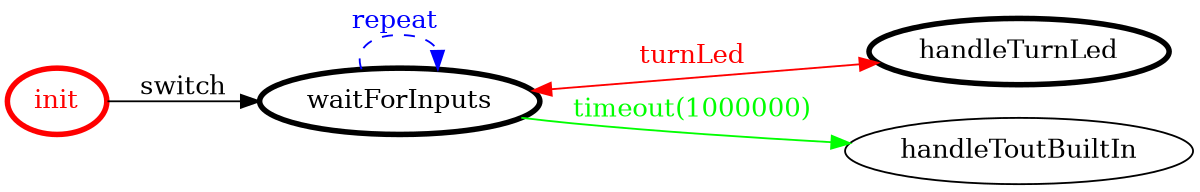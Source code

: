 /*
*
* A GraphViz DOT FSM description 
* Please use a GraphViz visualizer (like http://www.webgraphviz.com)
*  
*/

digraph finite_state_machine {
	rankdir=LR
	size="8,5"
	
	init [ color = red ][ fontcolor = red ][ penwidth = 3 ]
	handleTurnLed [ color = black ][ fontcolor = black ][ penwidth = 3 ]
	waitForInputs [ color = black ][ fontcolor = black ][ penwidth = 3 ]
	
	waitForInputs -> waitForInputs [ label = "repeat "][ style = dashed ][ color = blue ][ fontcolor = blue ]
	waitForInputs -> handleTurnLed [ label = "turnLed" ][ color = red ][ fontcolor = red ][ dir = both ]
	init -> waitForInputs [ label = "switch" ][ color = black ][ fontcolor = black ]
	waitForInputs -> handleToutBuiltIn [ label = "timeout(1000000)" ][ color = green ][ fontcolor = green ]
}
